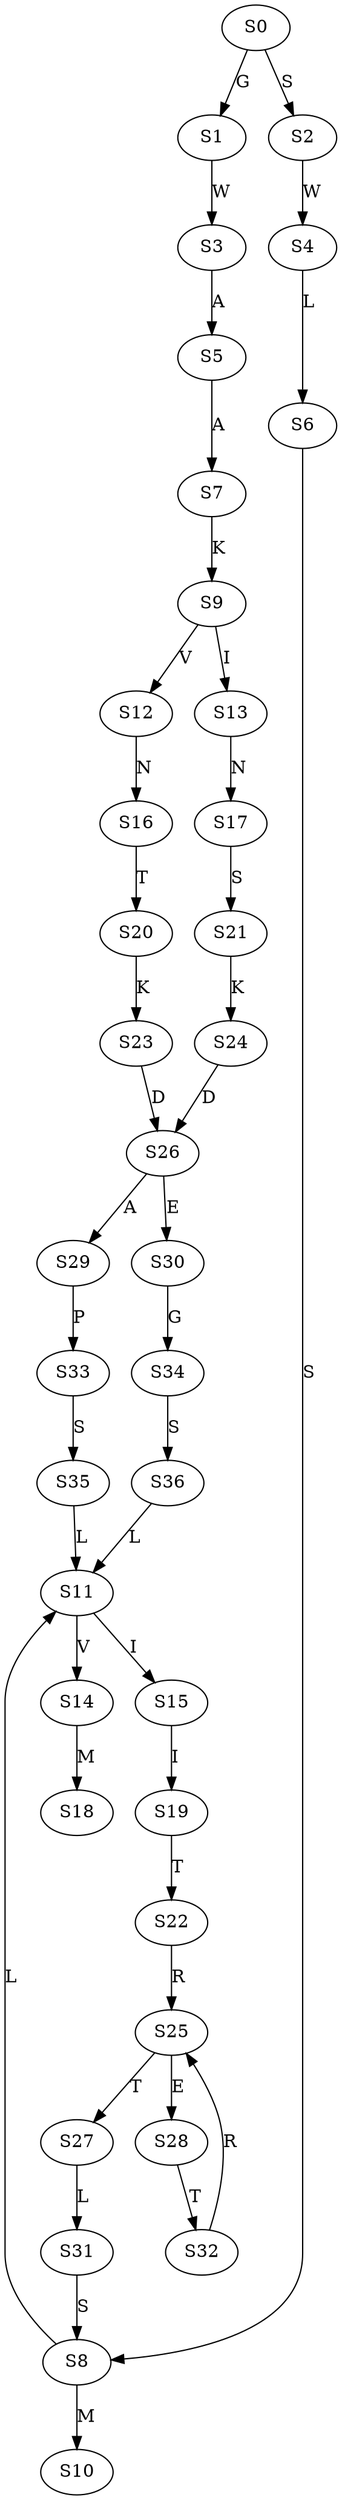 strict digraph  {
	S0 -> S1 [ label = G ];
	S0 -> S2 [ label = S ];
	S1 -> S3 [ label = W ];
	S2 -> S4 [ label = W ];
	S3 -> S5 [ label = A ];
	S4 -> S6 [ label = L ];
	S5 -> S7 [ label = A ];
	S6 -> S8 [ label = S ];
	S7 -> S9 [ label = K ];
	S8 -> S10 [ label = M ];
	S8 -> S11 [ label = L ];
	S9 -> S12 [ label = V ];
	S9 -> S13 [ label = I ];
	S11 -> S14 [ label = V ];
	S11 -> S15 [ label = I ];
	S12 -> S16 [ label = N ];
	S13 -> S17 [ label = N ];
	S14 -> S18 [ label = M ];
	S15 -> S19 [ label = I ];
	S16 -> S20 [ label = T ];
	S17 -> S21 [ label = S ];
	S19 -> S22 [ label = T ];
	S20 -> S23 [ label = K ];
	S21 -> S24 [ label = K ];
	S22 -> S25 [ label = R ];
	S23 -> S26 [ label = D ];
	S24 -> S26 [ label = D ];
	S25 -> S27 [ label = T ];
	S25 -> S28 [ label = E ];
	S26 -> S29 [ label = A ];
	S26 -> S30 [ label = E ];
	S27 -> S31 [ label = L ];
	S28 -> S32 [ label = T ];
	S29 -> S33 [ label = P ];
	S30 -> S34 [ label = G ];
	S31 -> S8 [ label = S ];
	S32 -> S25 [ label = R ];
	S33 -> S35 [ label = S ];
	S34 -> S36 [ label = S ];
	S35 -> S11 [ label = L ];
	S36 -> S11 [ label = L ];
}
